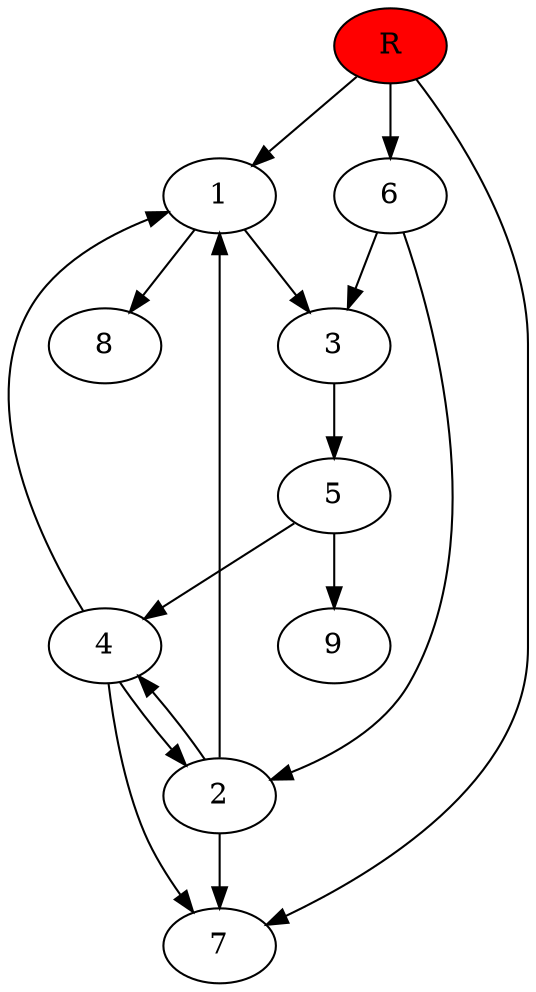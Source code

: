 digraph prb33098 {
	1
	2
	3
	4
	5
	6
	7
	8
	R [fillcolor="#ff0000" style=filled]
	1 -> 3
	1 -> 8
	2 -> 1
	2 -> 4
	2 -> 7
	3 -> 5
	4 -> 1
	4 -> 2
	4 -> 7
	5 -> 4
	5 -> 9
	6 -> 2
	6 -> 3
	R -> 1
	R -> 6
	R -> 7
}
